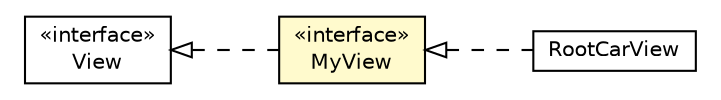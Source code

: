 #!/usr/local/bin/dot
#
# Class diagram 
# Generated by UMLGraph version R5_6-24-gf6e263 (http://www.umlgraph.org/)
#

digraph G {
	edge [fontname="Helvetica",fontsize=10,labelfontname="Helvetica",labelfontsize=10];
	node [fontname="Helvetica",fontsize=10,shape=plaintext];
	nodesep=0.25;
	ranksep=0.5;
	rankdir=LR;
	// com.gwtplatform.mvp.client.View
	c352566 [label=<<table title="com.gwtplatform.mvp.client.View" border="0" cellborder="1" cellspacing="0" cellpadding="2" port="p" href="../../../../../mvp/client/View.html">
		<tr><td><table border="0" cellspacing="0" cellpadding="1">
<tr><td align="center" balign="center"> &#171;interface&#187; </td></tr>
<tr><td align="center" balign="center"> View </td></tr>
		</table></td></tr>
		</table>>, URL="../../../../../mvp/client/View.html", fontname="Helvetica", fontcolor="black", fontsize=10.0];
	// com.gwtplatform.carstore.client.application.cars.car.RootCarPresenter.MyView
	c352875 [label=<<table title="com.gwtplatform.carstore.client.application.cars.car.RootCarPresenter.MyView" border="0" cellborder="1" cellspacing="0" cellpadding="2" port="p" bgcolor="lemonChiffon" href="./RootCarPresenter.MyView.html">
		<tr><td><table border="0" cellspacing="0" cellpadding="1">
<tr><td align="center" balign="center"> &#171;interface&#187; </td></tr>
<tr><td align="center" balign="center"> MyView </td></tr>
		</table></td></tr>
		</table>>, URL="./RootCarPresenter.MyView.html", fontname="Helvetica", fontcolor="black", fontsize=10.0];
	// com.gwtplatform.carstore.client.application.cars.car.RootCarView
	c352878 [label=<<table title="com.gwtplatform.carstore.client.application.cars.car.RootCarView" border="0" cellborder="1" cellspacing="0" cellpadding="2" port="p" href="./RootCarView.html">
		<tr><td><table border="0" cellspacing="0" cellpadding="1">
<tr><td align="center" balign="center"> RootCarView </td></tr>
		</table></td></tr>
		</table>>, URL="./RootCarView.html", fontname="Helvetica", fontcolor="black", fontsize=10.0];
	//com.gwtplatform.carstore.client.application.cars.car.RootCarPresenter.MyView implements com.gwtplatform.mvp.client.View
	c352566:p -> c352875:p [dir=back,arrowtail=empty,style=dashed];
	//com.gwtplatform.carstore.client.application.cars.car.RootCarView implements com.gwtplatform.carstore.client.application.cars.car.RootCarPresenter.MyView
	c352875:p -> c352878:p [dir=back,arrowtail=empty,style=dashed];
}

